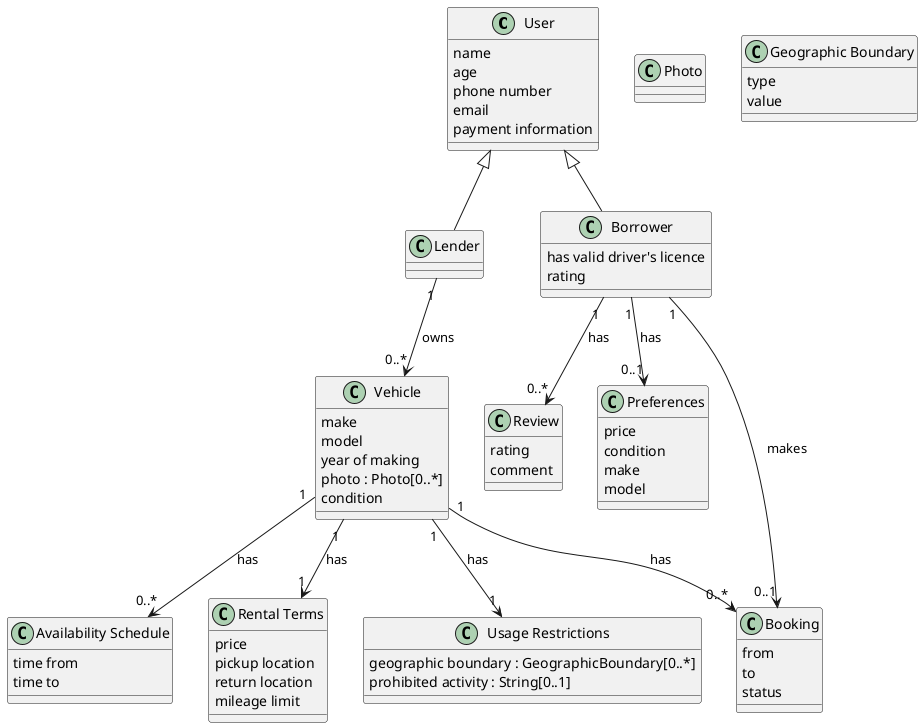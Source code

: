 @startuml

'---------- Actors

class User {
    name
    age
    phone number
    email
    payment information
}

class Lender {

}

class Borrower {
    has valid driver's licence
    rating
}

'---------- Vehicle

class Photo

class Vehicle {
    make
    model
    year of making
    photo : Photo[0..*]
    condition
}

class "Availability Schedule" as AvailabilitySchedule {
    time from
    time to
}

class "Rental Terms" as RentalTerms {
    price
    pickup location
    return location
    mileage limit
}

class "Geographic Boundary" as GeographicBoundary {
    type
    value
}

class "Usage Restrictions" as UsageRestriction {
    geographic boundary : GeographicBoundary[0..*]
    prohibited activity : String[0..1]
}

'---------- Other

class Review {
    rating
    comment
}

class Preferences {
    price
    condition
    make
    model
}

class Booking {
    from
    to
    status
}

'---------- Associations 

'Lender --|> User
'Borrower --|> User

User <|-- Lender
User <|-- Borrower

Lender "1" --> "0..*" Vehicle : owns

Borrower "1" --> "0..1" Booking : makes
Borrower "1" --> "0..*" Review : has
Borrower "1" --> "0..1" Preferences : has

Vehicle "1" --> "0..*" Booking : has
Vehicle "1" --> "1" RentalTerms : has
Vehicle "1" --> "1" UsageRestriction : has
Vehicle "1" --> "0..*" AvailabilitySchedule : has


@enduml

